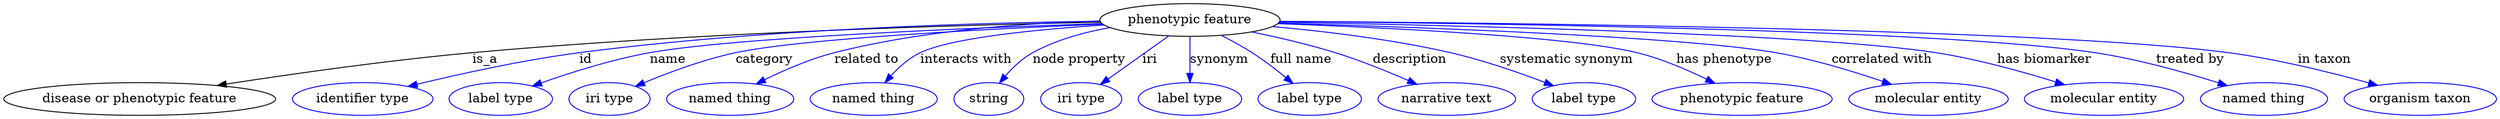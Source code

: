 digraph {
	graph [bb="0,0,2185.2,122"];
	node [label="\N"];
	"phenotypic feature"	 [height=0.5,
		label="phenotypic feature",
		pos="1041.5,104",
		width=2.1155];
	"disease or phenotypic feature"	 [height=0.5,
		pos="113.48,18",
		width=3.1523];
	"phenotypic feature" -> "disease or phenotypic feature"	 [label=is_a,
		lp="425.76,61",
		pos="e,184.81,32.095 965.43,102.28 847.16,99 612.13,90.112 413.93,68 339.26,59.669 254.92,45.183 194.65,33.941"];
	id	 [color=blue,
		height=0.5,
		label="identifier type",
		pos="304.48,18",
		width=1.652];
	"phenotypic feature" -> id	 [color=blue,
		label=id,
		lp="513.93,61",
		pos="e,346.82,30.828 965.46,102.82 861.53,100.3 669.49,92.459 507.59,68 455.51,60.132 397.25,45.129 356.52,33.603",
		style=solid];
	name	 [color=blue,
		height=0.5,
		label="label type",
		pos="426.48,18",
		width=1.2425];
	"phenotypic feature" -> name	 [color=blue,
		label=name,
		lp="586.64,61",
		pos="e,457.16,31.186 966.46,100.6 853.34,95.077 644.53,83.221 571.16,68 534.97,60.49 495.39,46.38 466.79,35.059",
		style=solid];
	category	 [color=blue,
		height=0.5,
		label="iri type",
		pos="524.48,18",
		width=0.9834];
	"phenotypic feature" -> category	 [color=blue,
		label=category,
		lp="670.58,61",
		pos="e,549.4,30.819 967.08,99.875 869.88,94.029 705.18,82.422 646.29,68 615.51,60.463 582.36,46.431 558.42,35.146",
		style=solid];
	"related to"	 [color=blue,
		height=0.5,
		label="named thing",
		pos="631.48,18",
		width=1.5019];
	"phenotypic feature" -> "related to"	 [color=blue,
		label="related to",
		lp="759.72,61",
		pos="e,657.61,33.978 968.78,98.388 891.84,91.938 775.74,80.606 733.01,68 709.85,61.167 685.53,49.373 666.5,38.954",
		style=solid];
	"interacts with"	 [color=blue,
		height=0.5,
		label="named thing",
		pos="757.48,18",
		width=1.5019];
	"phenotypic feature" -> "interacts with"	 [color=blue,
		label="interacts with",
		lp="847.39,61",
		pos="e,770.72,35.68 969.77,97.738 912.08,91.817 836.25,81.783 808.67,68 796.86,62.098 786.04,52.483 777.42,43.253",
		style=solid];
	"node property"	 [color=blue,
		height=0.5,
		label=string,
		pos="859.48,18",
		width=0.8403];
	"phenotypic feature" -> "node property"	 [color=blue,
		label="node property",
		lp="944.55,61",
		pos="e,870.86,34.718 976.13,94.592 952.63,89.232 926.68,80.897 905.34,68 894.58,61.498 884.82,51.726 877.1,42.542",
		style=solid];
	iri	 [color=blue,
		height=0.5,
		label="iri type",
		pos="943.48,18",
		width=0.9834];
	"phenotypic feature" -> iri	 [color=blue,
		label=iri,
		lp="1004.7,61",
		pos="e,961.31,33.643 1021.7,86.597 1006.5,73.268 985.4,54.781 968.96,40.357",
		style=solid];
	synonym	 [color=blue,
		height=0.5,
		label="label type",
		pos="1041.5,18",
		width=1.2425];
	"phenotypic feature" -> synonym	 [color=blue,
		label=synonym,
		lp="1067.2,61",
		pos="e,1041.5,36.212 1041.5,85.762 1041.5,74.36 1041.5,59.434 1041.5,46.494",
		style=solid];
	"full name"	 [color=blue,
		height=0.5,
		label="label type",
		pos="1148.5,18",
		width=1.2425];
	"phenotypic feature" -> "full name"	 [color=blue,
		label="full name",
		lp="1139.1,61",
		pos="e,1132.3,35.042 1069.3,87.209 1078.2,81.454 1088,74.755 1096.5,68 1106.3,60.154 1116.5,50.758 1125.1,42.24",
		style=solid];
	description	 [color=blue,
		height=0.5,
		label="narrative text",
		pos="1268.5,18",
		width=1.5834];
	"phenotypic feature" -> description	 [color=blue,
		label=description,
		lp="1231.6,61",
		pos="e,1240.6,33.937 1095.5,91.292 1118.6,85.218 1145.7,77.246 1169.5,68 1190.7,59.76 1213.4,48.487 1231.7,38.73",
		style=solid];
	"systematic synonym"	 [color=blue,
		height=0.5,
		label="label type",
		pos="1388.5,18",
		width=1.2425];
	"phenotypic feature" -> "systematic synonym"	 [color=blue,
		label="systematic synonym",
		lp="1365.4,61",
		pos="e,1359.6,32.069 1111.8,96.969 1156.6,91.457 1215.6,82.28 1266.5,68 1295.3,59.894 1326.6,46.997 1350.3,36.332",
		style=solid];
	"has phenotype"	 [color=blue,
		height=0.5,
		label="phenotypic feature",
		pos="1527.5,18",
		width=2.1155];
	"phenotypic feature" -> "has phenotype"	 [color=blue,
		label="has phenotype",
		lp="1501.7,61",
		pos="e,1500.3,34.889 1116.2,100.26 1211.3,94.938 1370.1,84.01 1426.5,68 1449.1,61.575 1472.8,50.145 1491.5,39.834",
		style=solid];
	"correlated with"	 [color=blue,
		height=0.5,
		label="molecular entity",
		pos="1689.5,18",
		width=1.8837];
	"phenotypic feature" -> "correlated with"	 [color=blue,
		label="correlated with",
		lp="1636.7,61",
		pos="e,1653.8,33.333 1117,101.04 1237,95.926 1465.8,84.384 1545.5,68 1579.5,61.016 1616.4,48.08 1644.3,37.116",
		style=solid];
	"has biomarker"	 [color=blue,
		height=0.5,
		label="molecular entity",
		pos="1843.5,18",
		width=1.8837];
	"phenotypic feature" -> "has biomarker"	 [color=blue,
		label="has biomarker",
		lp="1777.3,61",
		pos="e,1805.1,32.842 1117.3,102.07 1262.8,97.978 1576.1,87.208 1682.5,68 1721.4,60.979 1764,47.453 1795.7,36.239",
		style=solid];
	"treated by"	 [color=blue,
		height=0.5,
		label="named thing",
		pos="1983.5,18",
		width=1.5019];
	"phenotypic feature" -> "treated by"	 [color=blue,
		label="treated by",
		lp="1908.3,61",
		pos="e,1948.1,31.777 1117.6,102.94 1286.5,100.18 1687.9,91.316 1821.5,68 1861.9,60.939 1906.4,46.717 1938.5,35.24",
		style=solid];
	"in taxon"	 [color=blue,
		height=0.5,
		label="organism taxon",
		pos="2120.5,18",
		width=1.7978];
	"phenotypic feature" -> "in taxon"	 [color=blue,
		label="in taxon",
		lp="2029.2,61",
		pos="e,2080,32.154 1117.9,103.21 1305.1,100.89 1783,92.688 1940.5,68 1985.1,60.999 2034.5,46.797 2070.3,35.313",
		style=solid];
}
